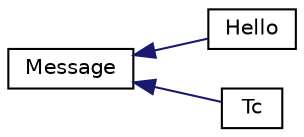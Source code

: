 digraph "Graphical Class Hierarchy"
{
  edge [fontname="Helvetica",fontsize="10",labelfontname="Helvetica",labelfontsize="10"];
  node [fontname="Helvetica",fontsize="10",shape=record];
  rankdir="LR";
  Node1 [label="Message",height=0.2,width=0.4,color="black", fillcolor="white", style="filled",URL="$class_message.html",tooltip="Class Message create a message. "];
  Node1 -> Node2 [dir="back",color="midnightblue",fontsize="10",style="solid",fontname="Helvetica"];
  Node2 [label="Hello",height=0.2,width=0.4,color="black", fillcolor="white", style="filled",URL="$class_hello.html",tooltip="Class Hello create a message Hello and send it. "];
  Node1 -> Node3 [dir="back",color="midnightblue",fontsize="10",style="solid",fontname="Helvetica"];
  Node3 [label="Tc",height=0.2,width=0.4,color="black", fillcolor="white", style="filled",URL="$class_tc.html",tooltip="Class Tc represents the Tc type message in the Message structure. "];
}

